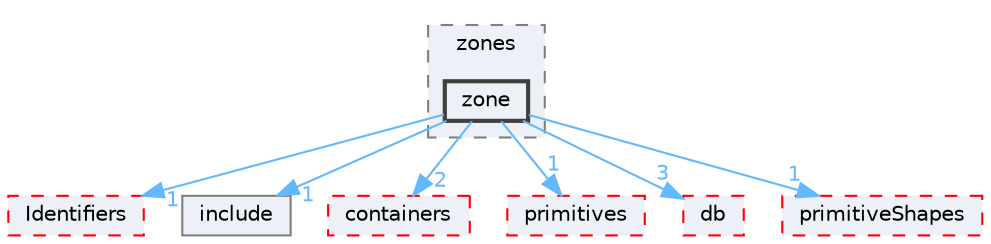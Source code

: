 digraph "src/OpenFOAM/meshes/polyMesh/zones/zone"
{
 // LATEX_PDF_SIZE
  bgcolor="transparent";
  edge [fontname=Helvetica,fontsize=10,labelfontname=Helvetica,labelfontsize=10];
  node [fontname=Helvetica,fontsize=10,shape=box,height=0.2,width=0.4];
  compound=true
  subgraph clusterdir_64d5f56b1fc2c581582c069046c0b977 {
    graph [ bgcolor="#edf0f7", pencolor="grey50", label="zones", fontname=Helvetica,fontsize=10 style="filled,dashed", URL="dir_64d5f56b1fc2c581582c069046c0b977.html",tooltip=""]
  dir_fa1f72a88716377240dfdd1c092d39b0 [label="zone", fillcolor="#edf0f7", color="grey25", style="filled,bold", URL="dir_fa1f72a88716377240dfdd1c092d39b0.html",tooltip=""];
  }
  dir_162c770ecfd5d3d84e768ef2f1993e65 [label="Identifiers", fillcolor="#edf0f7", color="red", style="filled,dashed", URL="dir_162c770ecfd5d3d84e768ef2f1993e65.html",tooltip=""];
  dir_e954e9f5966bc1c681a414ec8bd0ee15 [label="include", fillcolor="#edf0f7", color="grey50", style="filled", URL="dir_e954e9f5966bc1c681a414ec8bd0ee15.html",tooltip=""];
  dir_19d0872053bde092be81d7fe3f56cbf7 [label="containers", fillcolor="#edf0f7", color="red", style="filled,dashed", URL="dir_19d0872053bde092be81d7fe3f56cbf7.html",tooltip=""];
  dir_3e50f45338116b169052b428016851aa [label="primitives", fillcolor="#edf0f7", color="red", style="filled,dashed", URL="dir_3e50f45338116b169052b428016851aa.html",tooltip=""];
  dir_63c634f7a7cfd679ac26c67fb30fc32f [label="db", fillcolor="#edf0f7", color="red", style="filled,dashed", URL="dir_63c634f7a7cfd679ac26c67fb30fc32f.html",tooltip=""];
  dir_a36ac568b20b0ed2190ed53a491bc296 [label="primitiveShapes", fillcolor="#edf0f7", color="red", style="filled,dashed", URL="dir_a36ac568b20b0ed2190ed53a491bc296.html",tooltip=""];
  dir_fa1f72a88716377240dfdd1c092d39b0->dir_162c770ecfd5d3d84e768ef2f1993e65 [headlabel="1", labeldistance=1.5 headhref="dir_004460_001780.html" href="dir_004460_001780.html" color="steelblue1" fontcolor="steelblue1"];
  dir_fa1f72a88716377240dfdd1c092d39b0->dir_19d0872053bde092be81d7fe3f56cbf7 [headlabel="2", labeldistance=1.5 headhref="dir_004460_000669.html" href="dir_004460_000669.html" color="steelblue1" fontcolor="steelblue1"];
  dir_fa1f72a88716377240dfdd1c092d39b0->dir_3e50f45338116b169052b428016851aa [headlabel="1", labeldistance=1.5 headhref="dir_004460_003069.html" href="dir_004460_003069.html" color="steelblue1" fontcolor="steelblue1"];
  dir_fa1f72a88716377240dfdd1c092d39b0->dir_63c634f7a7cfd679ac26c67fb30fc32f [headlabel="3", labeldistance=1.5 headhref="dir_004460_000817.html" href="dir_004460_000817.html" color="steelblue1" fontcolor="steelblue1"];
  dir_fa1f72a88716377240dfdd1c092d39b0->dir_a36ac568b20b0ed2190ed53a491bc296 [headlabel="1", labeldistance=1.5 headhref="dir_004460_003070.html" href="dir_004460_003070.html" color="steelblue1" fontcolor="steelblue1"];
  dir_fa1f72a88716377240dfdd1c092d39b0->dir_e954e9f5966bc1c681a414ec8bd0ee15 [headlabel="1", labeldistance=1.5 headhref="dir_004460_001804.html" href="dir_004460_001804.html" color="steelblue1" fontcolor="steelblue1"];
}
